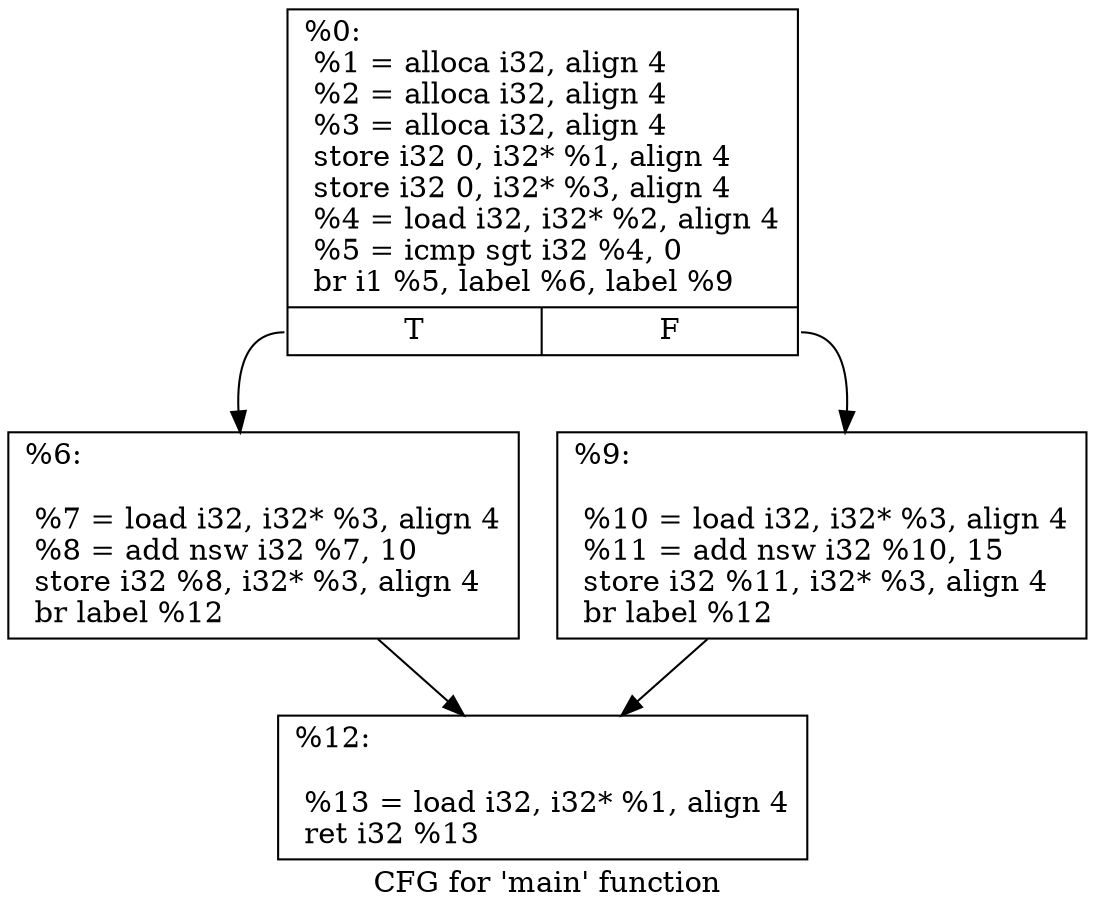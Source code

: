 digraph "CFG for 'main' function" {
	label="CFG for 'main' function";

	Node0x55c7a5f245b0 [shape=record,label="{%0:\l  %1 = alloca i32, align 4\l  %2 = alloca i32, align 4\l  %3 = alloca i32, align 4\l  store i32 0, i32* %1, align 4\l  store i32 0, i32* %3, align 4\l  %4 = load i32, i32* %2, align 4\l  %5 = icmp sgt i32 %4, 0\l  br i1 %5, label %6, label %9\l|{<s0>T|<s1>F}}"];
	Node0x55c7a5f245b0:s0 -> Node0x55c7a5f25040;
	Node0x55c7a5f245b0:s1 -> Node0x55c7a5f25090;
	Node0x55c7a5f25040 [shape=record,label="{%6:\l\l  %7 = load i32, i32* %3, align 4\l  %8 = add nsw i32 %7, 10\l  store i32 %8, i32* %3, align 4\l  br label %12\l}"];
	Node0x55c7a5f25040 -> Node0x55c7a5f24f80;
	Node0x55c7a5f25090 [shape=record,label="{%9:\l\l  %10 = load i32, i32* %3, align 4\l  %11 = add nsw i32 %10, 15\l  store i32 %11, i32* %3, align 4\l  br label %12\l}"];
	Node0x55c7a5f25090 -> Node0x55c7a5f24f80;
	Node0x55c7a5f24f80 [shape=record,label="{%12:\l\l  %13 = load i32, i32* %1, align 4\l  ret i32 %13\l}"];
}
